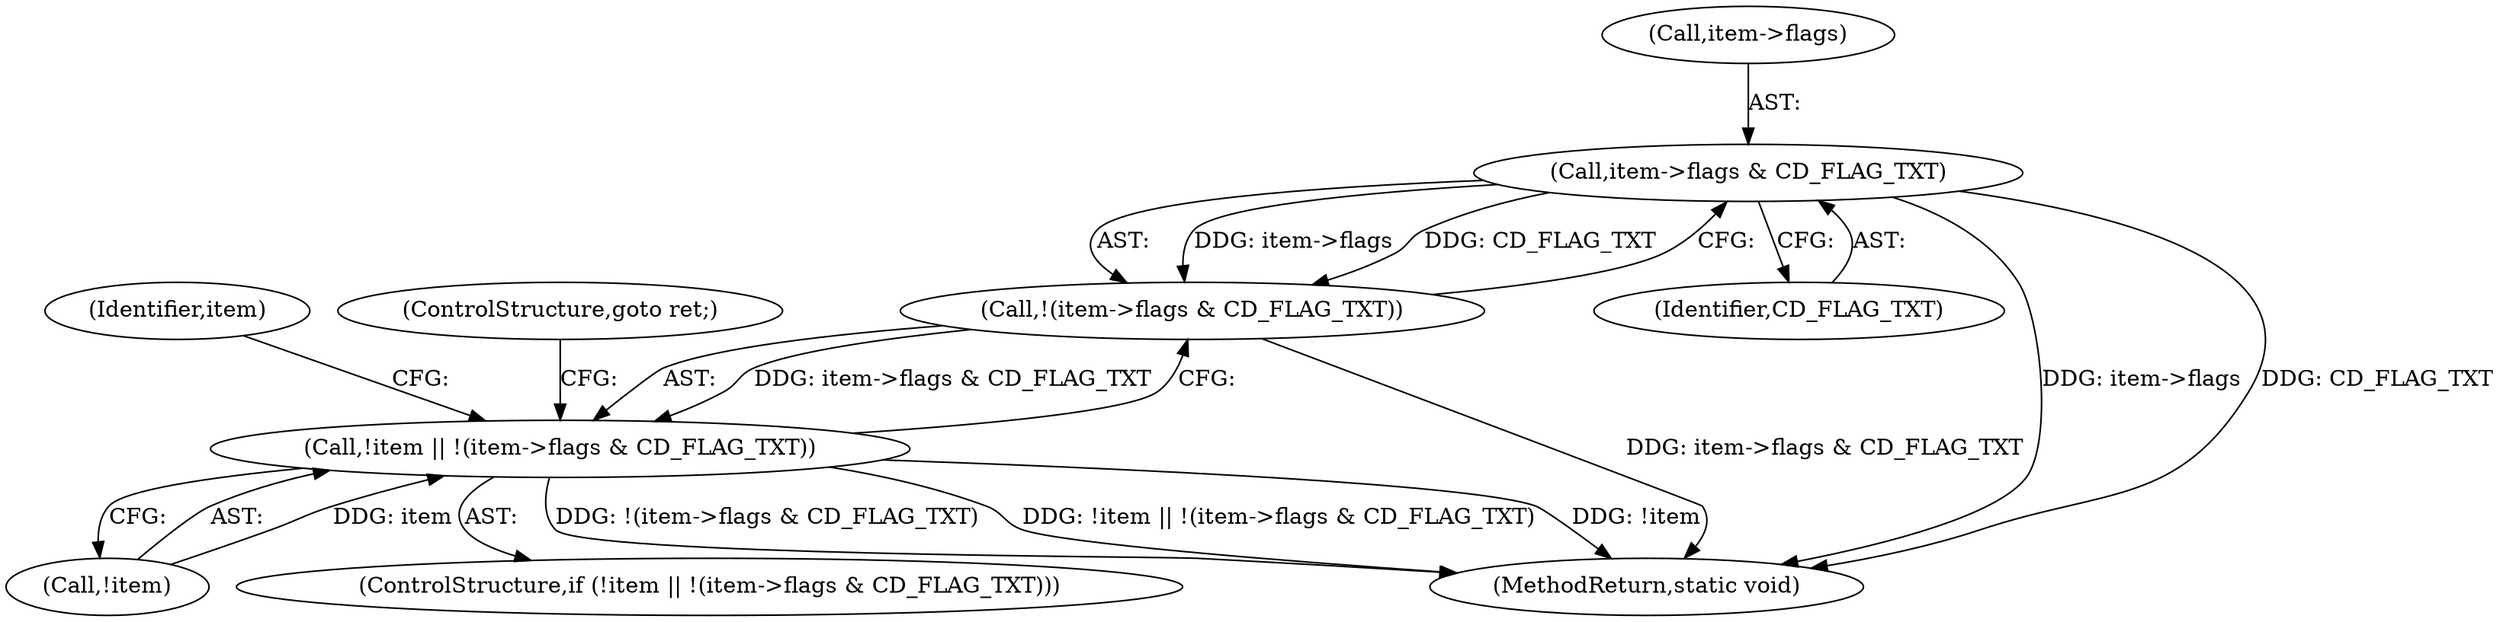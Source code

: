 digraph "0_libreport_257578a23d1537a2d235aaa2b1488ee4f818e360_1@pointer" {
"1000125" [label="(Call,item->flags & CD_FLAG_TXT)"];
"1000124" [label="(Call,!(item->flags & CD_FLAG_TXT))"];
"1000121" [label="(Call,!item || !(item->flags & CD_FLAG_TXT))"];
"1000129" [label="(Identifier,CD_FLAG_TXT)"];
"1000120" [label="(ControlStructure,if (!item || !(item->flags & CD_FLAG_TXT)))"];
"1000126" [label="(Call,item->flags)"];
"1000135" [label="(Identifier,item)"];
"1000121" [label="(Call,!item || !(item->flags & CD_FLAG_TXT))"];
"1000130" [label="(ControlStructure,goto ret;)"];
"1000125" [label="(Call,item->flags & CD_FLAG_TXT)"];
"1000277" [label="(MethodReturn,static void)"];
"1000124" [label="(Call,!(item->flags & CD_FLAG_TXT))"];
"1000122" [label="(Call,!item)"];
"1000125" -> "1000124"  [label="AST: "];
"1000125" -> "1000129"  [label="CFG: "];
"1000126" -> "1000125"  [label="AST: "];
"1000129" -> "1000125"  [label="AST: "];
"1000124" -> "1000125"  [label="CFG: "];
"1000125" -> "1000277"  [label="DDG: item->flags"];
"1000125" -> "1000277"  [label="DDG: CD_FLAG_TXT"];
"1000125" -> "1000124"  [label="DDG: item->flags"];
"1000125" -> "1000124"  [label="DDG: CD_FLAG_TXT"];
"1000124" -> "1000121"  [label="AST: "];
"1000121" -> "1000124"  [label="CFG: "];
"1000124" -> "1000277"  [label="DDG: item->flags & CD_FLAG_TXT"];
"1000124" -> "1000121"  [label="DDG: item->flags & CD_FLAG_TXT"];
"1000121" -> "1000120"  [label="AST: "];
"1000121" -> "1000122"  [label="CFG: "];
"1000122" -> "1000121"  [label="AST: "];
"1000130" -> "1000121"  [label="CFG: "];
"1000135" -> "1000121"  [label="CFG: "];
"1000121" -> "1000277"  [label="DDG: !item || !(item->flags & CD_FLAG_TXT)"];
"1000121" -> "1000277"  [label="DDG: !item"];
"1000121" -> "1000277"  [label="DDG: !(item->flags & CD_FLAG_TXT)"];
"1000122" -> "1000121"  [label="DDG: item"];
}

